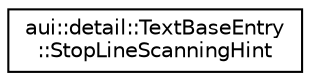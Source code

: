digraph "Graphical Class Hierarchy"
{
 // LATEX_PDF_SIZE
  edge [fontname="Helvetica",fontsize="10",labelfontname="Helvetica",labelfontsize="10"];
  node [fontname="Helvetica",fontsize="10",shape=record];
  rankdir="LR";
  Node0 [label="aui::detail::TextBaseEntry\l::StopLineScanningHint",height=0.2,width=0.4,color="black", fillcolor="white", style="filled",URL="$structaui_1_1detail_1_1TextBaseEntry_1_1StopLineScanningHint.html",tooltip=" "];
}
